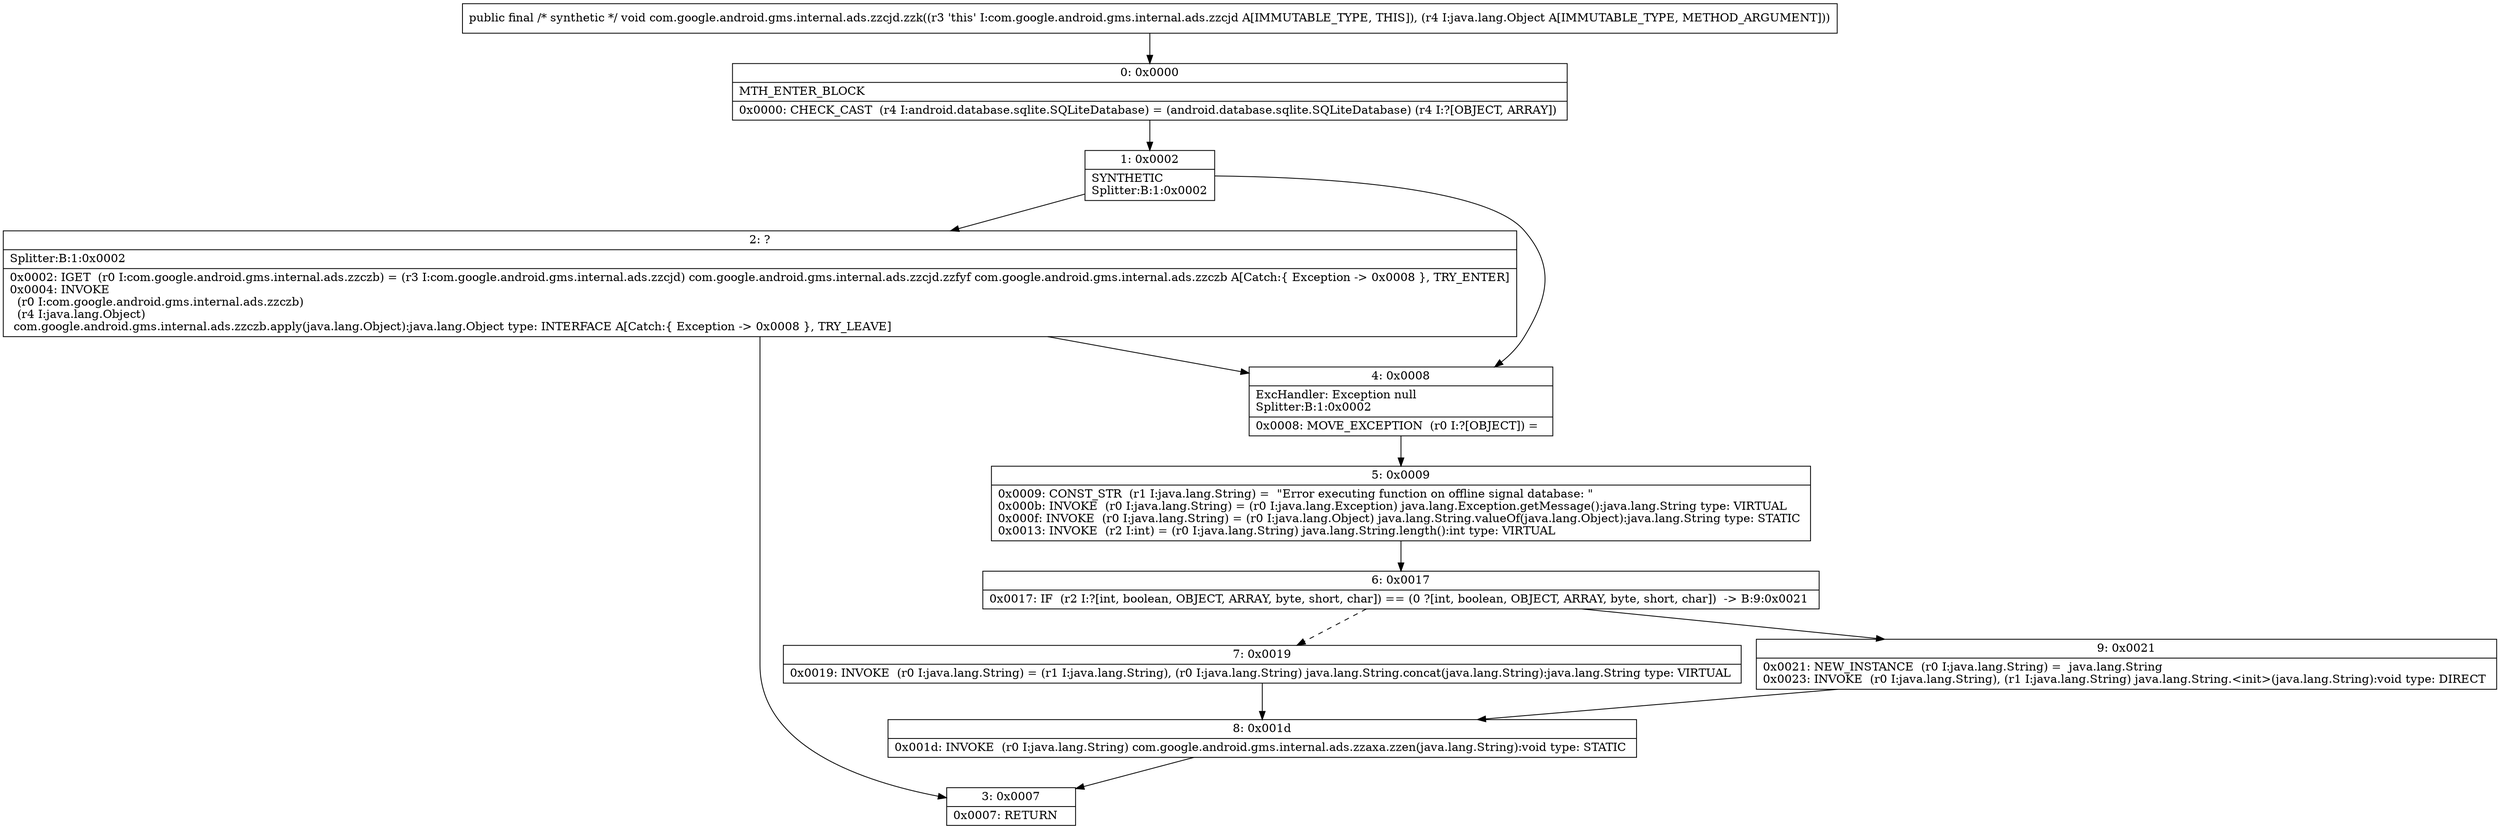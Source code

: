 digraph "CFG forcom.google.android.gms.internal.ads.zzcjd.zzk(Ljava\/lang\/Object;)V" {
Node_0 [shape=record,label="{0\:\ 0x0000|MTH_ENTER_BLOCK\l|0x0000: CHECK_CAST  (r4 I:android.database.sqlite.SQLiteDatabase) = (android.database.sqlite.SQLiteDatabase) (r4 I:?[OBJECT, ARRAY]) \l}"];
Node_1 [shape=record,label="{1\:\ 0x0002|SYNTHETIC\lSplitter:B:1:0x0002\l}"];
Node_2 [shape=record,label="{2\:\ ?|Splitter:B:1:0x0002\l|0x0002: IGET  (r0 I:com.google.android.gms.internal.ads.zzczb) = (r3 I:com.google.android.gms.internal.ads.zzcjd) com.google.android.gms.internal.ads.zzcjd.zzfyf com.google.android.gms.internal.ads.zzczb A[Catch:\{ Exception \-\> 0x0008 \}, TRY_ENTER]\l0x0004: INVOKE  \l  (r0 I:com.google.android.gms.internal.ads.zzczb)\l  (r4 I:java.lang.Object)\l com.google.android.gms.internal.ads.zzczb.apply(java.lang.Object):java.lang.Object type: INTERFACE A[Catch:\{ Exception \-\> 0x0008 \}, TRY_LEAVE]\l}"];
Node_3 [shape=record,label="{3\:\ 0x0007|0x0007: RETURN   \l}"];
Node_4 [shape=record,label="{4\:\ 0x0008|ExcHandler: Exception null\lSplitter:B:1:0x0002\l|0x0008: MOVE_EXCEPTION  (r0 I:?[OBJECT]) =  \l}"];
Node_5 [shape=record,label="{5\:\ 0x0009|0x0009: CONST_STR  (r1 I:java.lang.String) =  \"Error executing function on offline signal database: \" \l0x000b: INVOKE  (r0 I:java.lang.String) = (r0 I:java.lang.Exception) java.lang.Exception.getMessage():java.lang.String type: VIRTUAL \l0x000f: INVOKE  (r0 I:java.lang.String) = (r0 I:java.lang.Object) java.lang.String.valueOf(java.lang.Object):java.lang.String type: STATIC \l0x0013: INVOKE  (r2 I:int) = (r0 I:java.lang.String) java.lang.String.length():int type: VIRTUAL \l}"];
Node_6 [shape=record,label="{6\:\ 0x0017|0x0017: IF  (r2 I:?[int, boolean, OBJECT, ARRAY, byte, short, char]) == (0 ?[int, boolean, OBJECT, ARRAY, byte, short, char])  \-\> B:9:0x0021 \l}"];
Node_7 [shape=record,label="{7\:\ 0x0019|0x0019: INVOKE  (r0 I:java.lang.String) = (r1 I:java.lang.String), (r0 I:java.lang.String) java.lang.String.concat(java.lang.String):java.lang.String type: VIRTUAL \l}"];
Node_8 [shape=record,label="{8\:\ 0x001d|0x001d: INVOKE  (r0 I:java.lang.String) com.google.android.gms.internal.ads.zzaxa.zzen(java.lang.String):void type: STATIC \l}"];
Node_9 [shape=record,label="{9\:\ 0x0021|0x0021: NEW_INSTANCE  (r0 I:java.lang.String) =  java.lang.String \l0x0023: INVOKE  (r0 I:java.lang.String), (r1 I:java.lang.String) java.lang.String.\<init\>(java.lang.String):void type: DIRECT \l}"];
MethodNode[shape=record,label="{public final \/* synthetic *\/ void com.google.android.gms.internal.ads.zzcjd.zzk((r3 'this' I:com.google.android.gms.internal.ads.zzcjd A[IMMUTABLE_TYPE, THIS]), (r4 I:java.lang.Object A[IMMUTABLE_TYPE, METHOD_ARGUMENT])) }"];
MethodNode -> Node_0;
Node_0 -> Node_1;
Node_1 -> Node_2;
Node_1 -> Node_4;
Node_2 -> Node_3;
Node_2 -> Node_4;
Node_4 -> Node_5;
Node_5 -> Node_6;
Node_6 -> Node_7[style=dashed];
Node_6 -> Node_9;
Node_7 -> Node_8;
Node_8 -> Node_3;
Node_9 -> Node_8;
}

